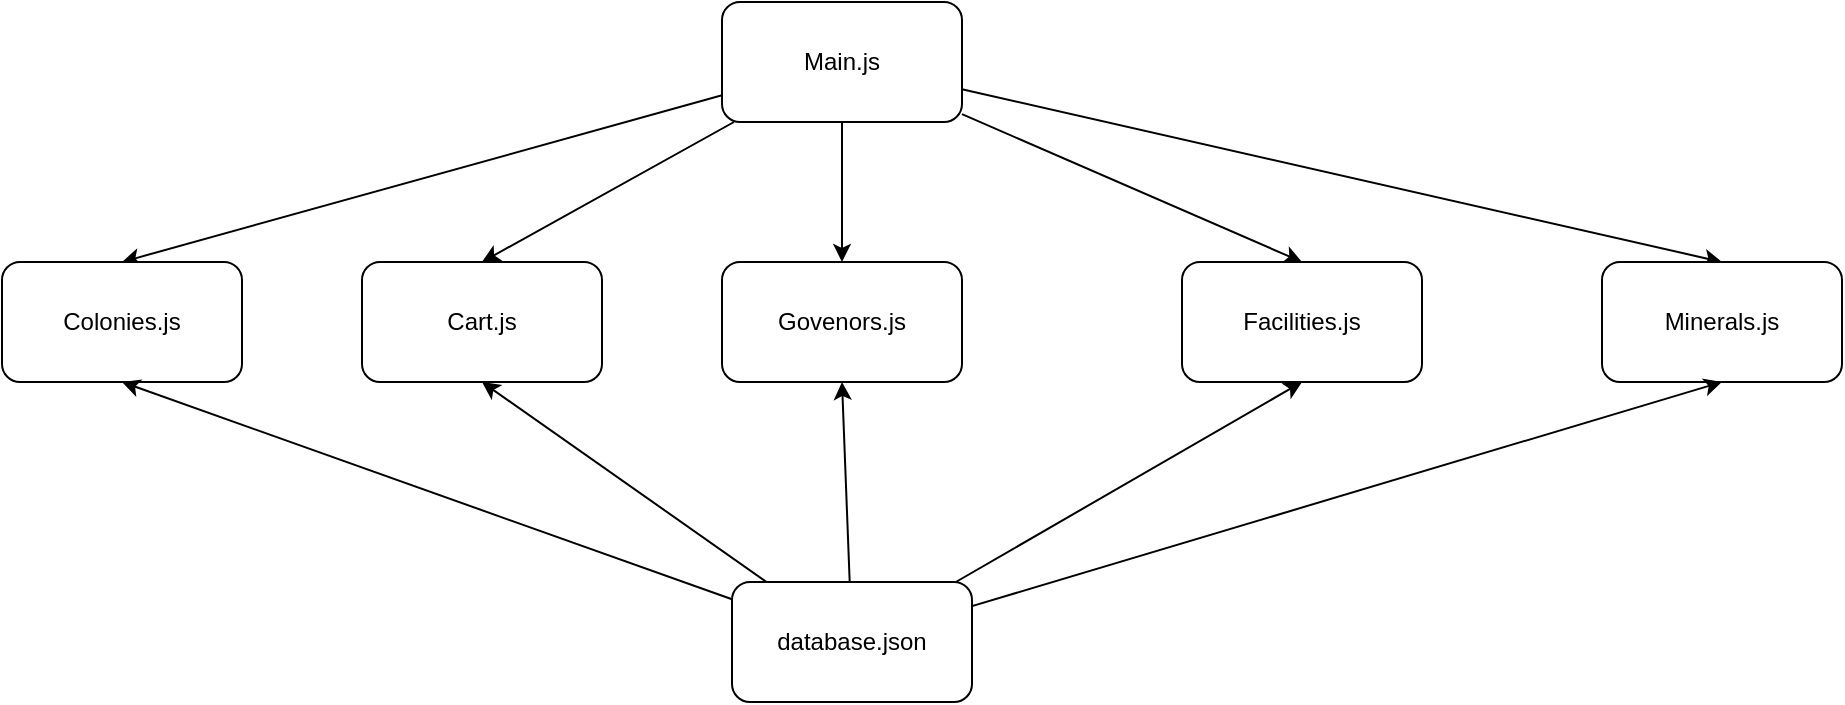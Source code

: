 <mxfile>
    <diagram id="LxHEPTA7sgINpaY6cNJU" name="Page-1">
        <mxGraphModel dx="1852" dy="571" grid="1" gridSize="10" guides="1" tooltips="1" connect="1" arrows="1" fold="1" page="1" pageScale="1" pageWidth="850" pageHeight="1100" math="0" shadow="0">
            <root>
                <mxCell id="0"/>
                <mxCell id="1" parent="0"/>
                <mxCell id="9" style="edgeStyle=none;html=1;entryX=0.5;entryY=0;entryDx=0;entryDy=0;" edge="1" parent="1" source="2" target="4">
                    <mxGeometry relative="1" as="geometry"/>
                </mxCell>
                <mxCell id="10" style="edgeStyle=none;html=1;entryX=0.5;entryY=0;entryDx=0;entryDy=0;" edge="1" parent="1" source="2" target="5">
                    <mxGeometry relative="1" as="geometry"/>
                </mxCell>
                <mxCell id="11" style="edgeStyle=none;html=1;entryX=0.5;entryY=0;entryDx=0;entryDy=0;" edge="1" parent="1" source="2" target="7">
                    <mxGeometry relative="1" as="geometry"/>
                </mxCell>
                <mxCell id="12" style="edgeStyle=none;html=1;entryX=0.5;entryY=0;entryDx=0;entryDy=0;" edge="1" parent="1" source="2" target="3">
                    <mxGeometry relative="1" as="geometry"/>
                </mxCell>
                <mxCell id="13" style="edgeStyle=none;html=1;entryX=0.5;entryY=0;entryDx=0;entryDy=0;" edge="1" parent="1" source="2" target="6">
                    <mxGeometry relative="1" as="geometry"/>
                </mxCell>
                <mxCell id="2" value="Main.js" style="rounded=1;whiteSpace=wrap;html=1;" vertex="1" parent="1">
                    <mxGeometry x="300" y="20" width="120" height="60" as="geometry"/>
                </mxCell>
                <mxCell id="3" value="Cart.js" style="rounded=1;whiteSpace=wrap;html=1;" vertex="1" parent="1">
                    <mxGeometry x="120" y="150" width="120" height="60" as="geometry"/>
                </mxCell>
                <mxCell id="4" value="Govenors.js" style="rounded=1;whiteSpace=wrap;html=1;" vertex="1" parent="1">
                    <mxGeometry x="300" y="150" width="120" height="60" as="geometry"/>
                </mxCell>
                <mxCell id="5" value="Facilities.js" style="rounded=1;whiteSpace=wrap;html=1;" vertex="1" parent="1">
                    <mxGeometry x="530" y="150" width="120" height="60" as="geometry"/>
                </mxCell>
                <mxCell id="6" value="Colonies.js" style="rounded=1;whiteSpace=wrap;html=1;" vertex="1" parent="1">
                    <mxGeometry x="-60" y="150" width="120" height="60" as="geometry"/>
                </mxCell>
                <mxCell id="7" value="Minerals.js" style="rounded=1;whiteSpace=wrap;html=1;" vertex="1" parent="1">
                    <mxGeometry x="740" y="150" width="120" height="60" as="geometry"/>
                </mxCell>
                <mxCell id="14" style="edgeStyle=none;html=1;entryX=0.5;entryY=1;entryDx=0;entryDy=0;" edge="1" parent="1" source="8" target="3">
                    <mxGeometry relative="1" as="geometry"/>
                </mxCell>
                <mxCell id="15" style="edgeStyle=none;html=1;entryX=0.5;entryY=1;entryDx=0;entryDy=0;" edge="1" parent="1" source="8" target="4">
                    <mxGeometry relative="1" as="geometry"/>
                </mxCell>
                <mxCell id="16" style="edgeStyle=none;html=1;entryX=0.5;entryY=1;entryDx=0;entryDy=0;" edge="1" parent="1" source="8" target="5">
                    <mxGeometry relative="1" as="geometry"/>
                </mxCell>
                <mxCell id="17" style="edgeStyle=none;html=1;entryX=0.5;entryY=1;entryDx=0;entryDy=0;" edge="1" parent="1" source="8" target="6">
                    <mxGeometry relative="1" as="geometry"/>
                </mxCell>
                <mxCell id="18" style="edgeStyle=none;html=1;entryX=0.5;entryY=1;entryDx=0;entryDy=0;" edge="1" parent="1" source="8" target="7">
                    <mxGeometry relative="1" as="geometry"/>
                </mxCell>
                <mxCell id="8" value="database.json" style="rounded=1;whiteSpace=wrap;html=1;" vertex="1" parent="1">
                    <mxGeometry x="305" y="310" width="120" height="60" as="geometry"/>
                </mxCell>
            </root>
        </mxGraphModel>
    </diagram>
</mxfile>